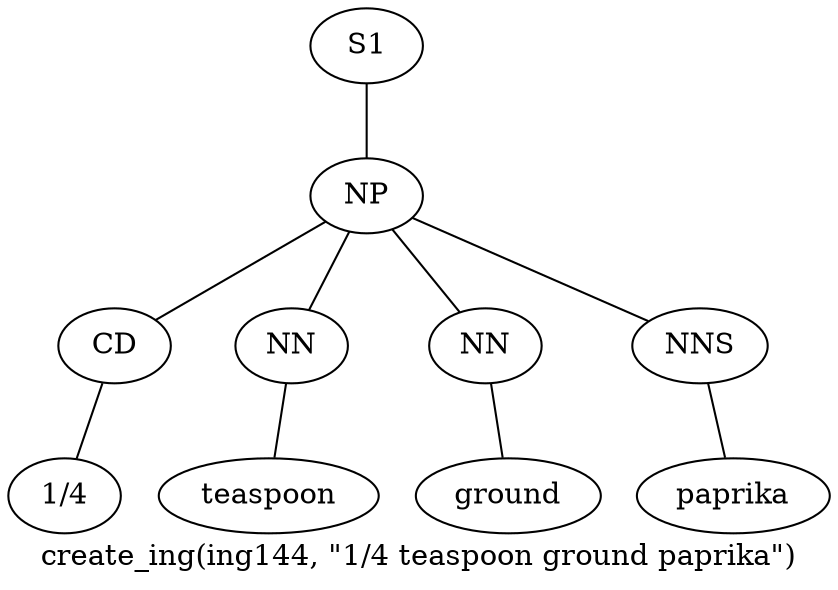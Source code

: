 graph SyntaxGraph {
	label = "create_ing(ing144, \"1/4 teaspoon ground paprika\")";
	Node0 [label="S1"];
	Node1 [label="NP"];
	Node2 [label="CD"];
	Node3 [label="1/4"];
	Node4 [label="NN"];
	Node5 [label="teaspoon"];
	Node6 [label="NN"];
	Node7 [label="ground"];
	Node8 [label="NNS"];
	Node9 [label="paprika"];

	Node0 -- Node1;
	Node1 -- Node2;
	Node1 -- Node4;
	Node1 -- Node6;
	Node1 -- Node8;
	Node2 -- Node3;
	Node4 -- Node5;
	Node6 -- Node7;
	Node8 -- Node9;
}